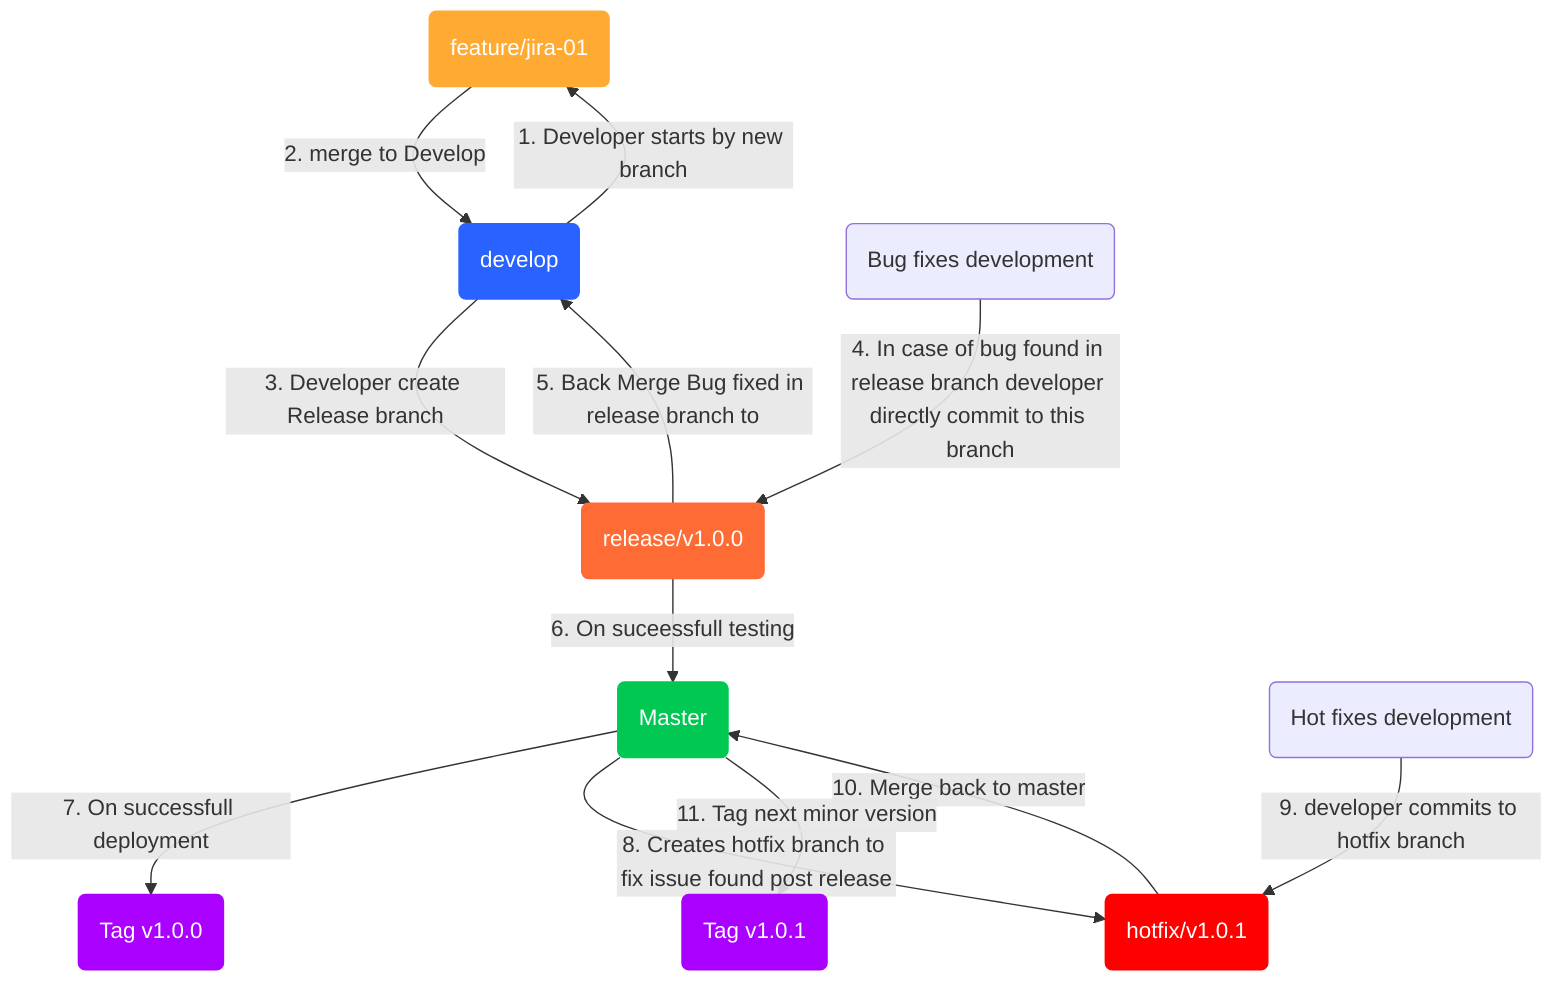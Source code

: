 flowchart TD
    %% Nodes
    A("feature/jira-01")
    B("develop")
    C("release/v1.0.0")
    D("Master")
    E("Bug fixes development")
    G("Tag v1.0.0")
    H("hotfix/v1.0.1")
    K("Tag v1.0.1")
    L("Hot fixes development")

    %% Edge connections between nodes
    B --> |1. Developer starts by new branch| A
    A-->|2. merge to Develop| B --> | 3. Developer create Release branch | C --> | 6. On suceessfull testing | D
    E --> | 4. In case of bug found in release branch developer directly commit to this branch | C 
    C --> | 5. Back Merge Bug fixed in release branch to | B
    D --> | 7. On successfull deployment | G
    D --> | 8. Creates hotfix branch to fix issue found post release | H
    H --> | 10. Merge back to master | D
    D --> | 11. Tag next minor version | K
    L --> | 9. developer commits to hotfix branch | H 
    
    
    %% Labels for clarity
    class B fill:#f9f,stroke:#333,stroke-width:2px
    class C fill:#ff9,stroke:#333,stroke-width:2px
    class E fill:#9f9,stroke:#333,stroke-width:2px
    class H fill:#f99,stroke:#333,stroke-width:2px
    style B color:white, fill:#2962FF,stroke:#2962FF,stroke-width:1px
    style A color:white, fill:#FFAA33,stroke:#FFAA33,stroke-width:1px
    style C color:white, fill:#ff6b35,stroke:#ff6b35,stroke-width:1px
    style D color:white, fill:#00C853,stroke:#00C853,stroke-width:1px
    style G color:white, fill:#AA00FF,stroke:#AA00FF,stroke-width:1px
    style H color:white, fill:red,stroke:red,stroke-width:1px
    style K color:white, fill:#AA00FF,stroke:#AA00FF,stroke-width:1px
